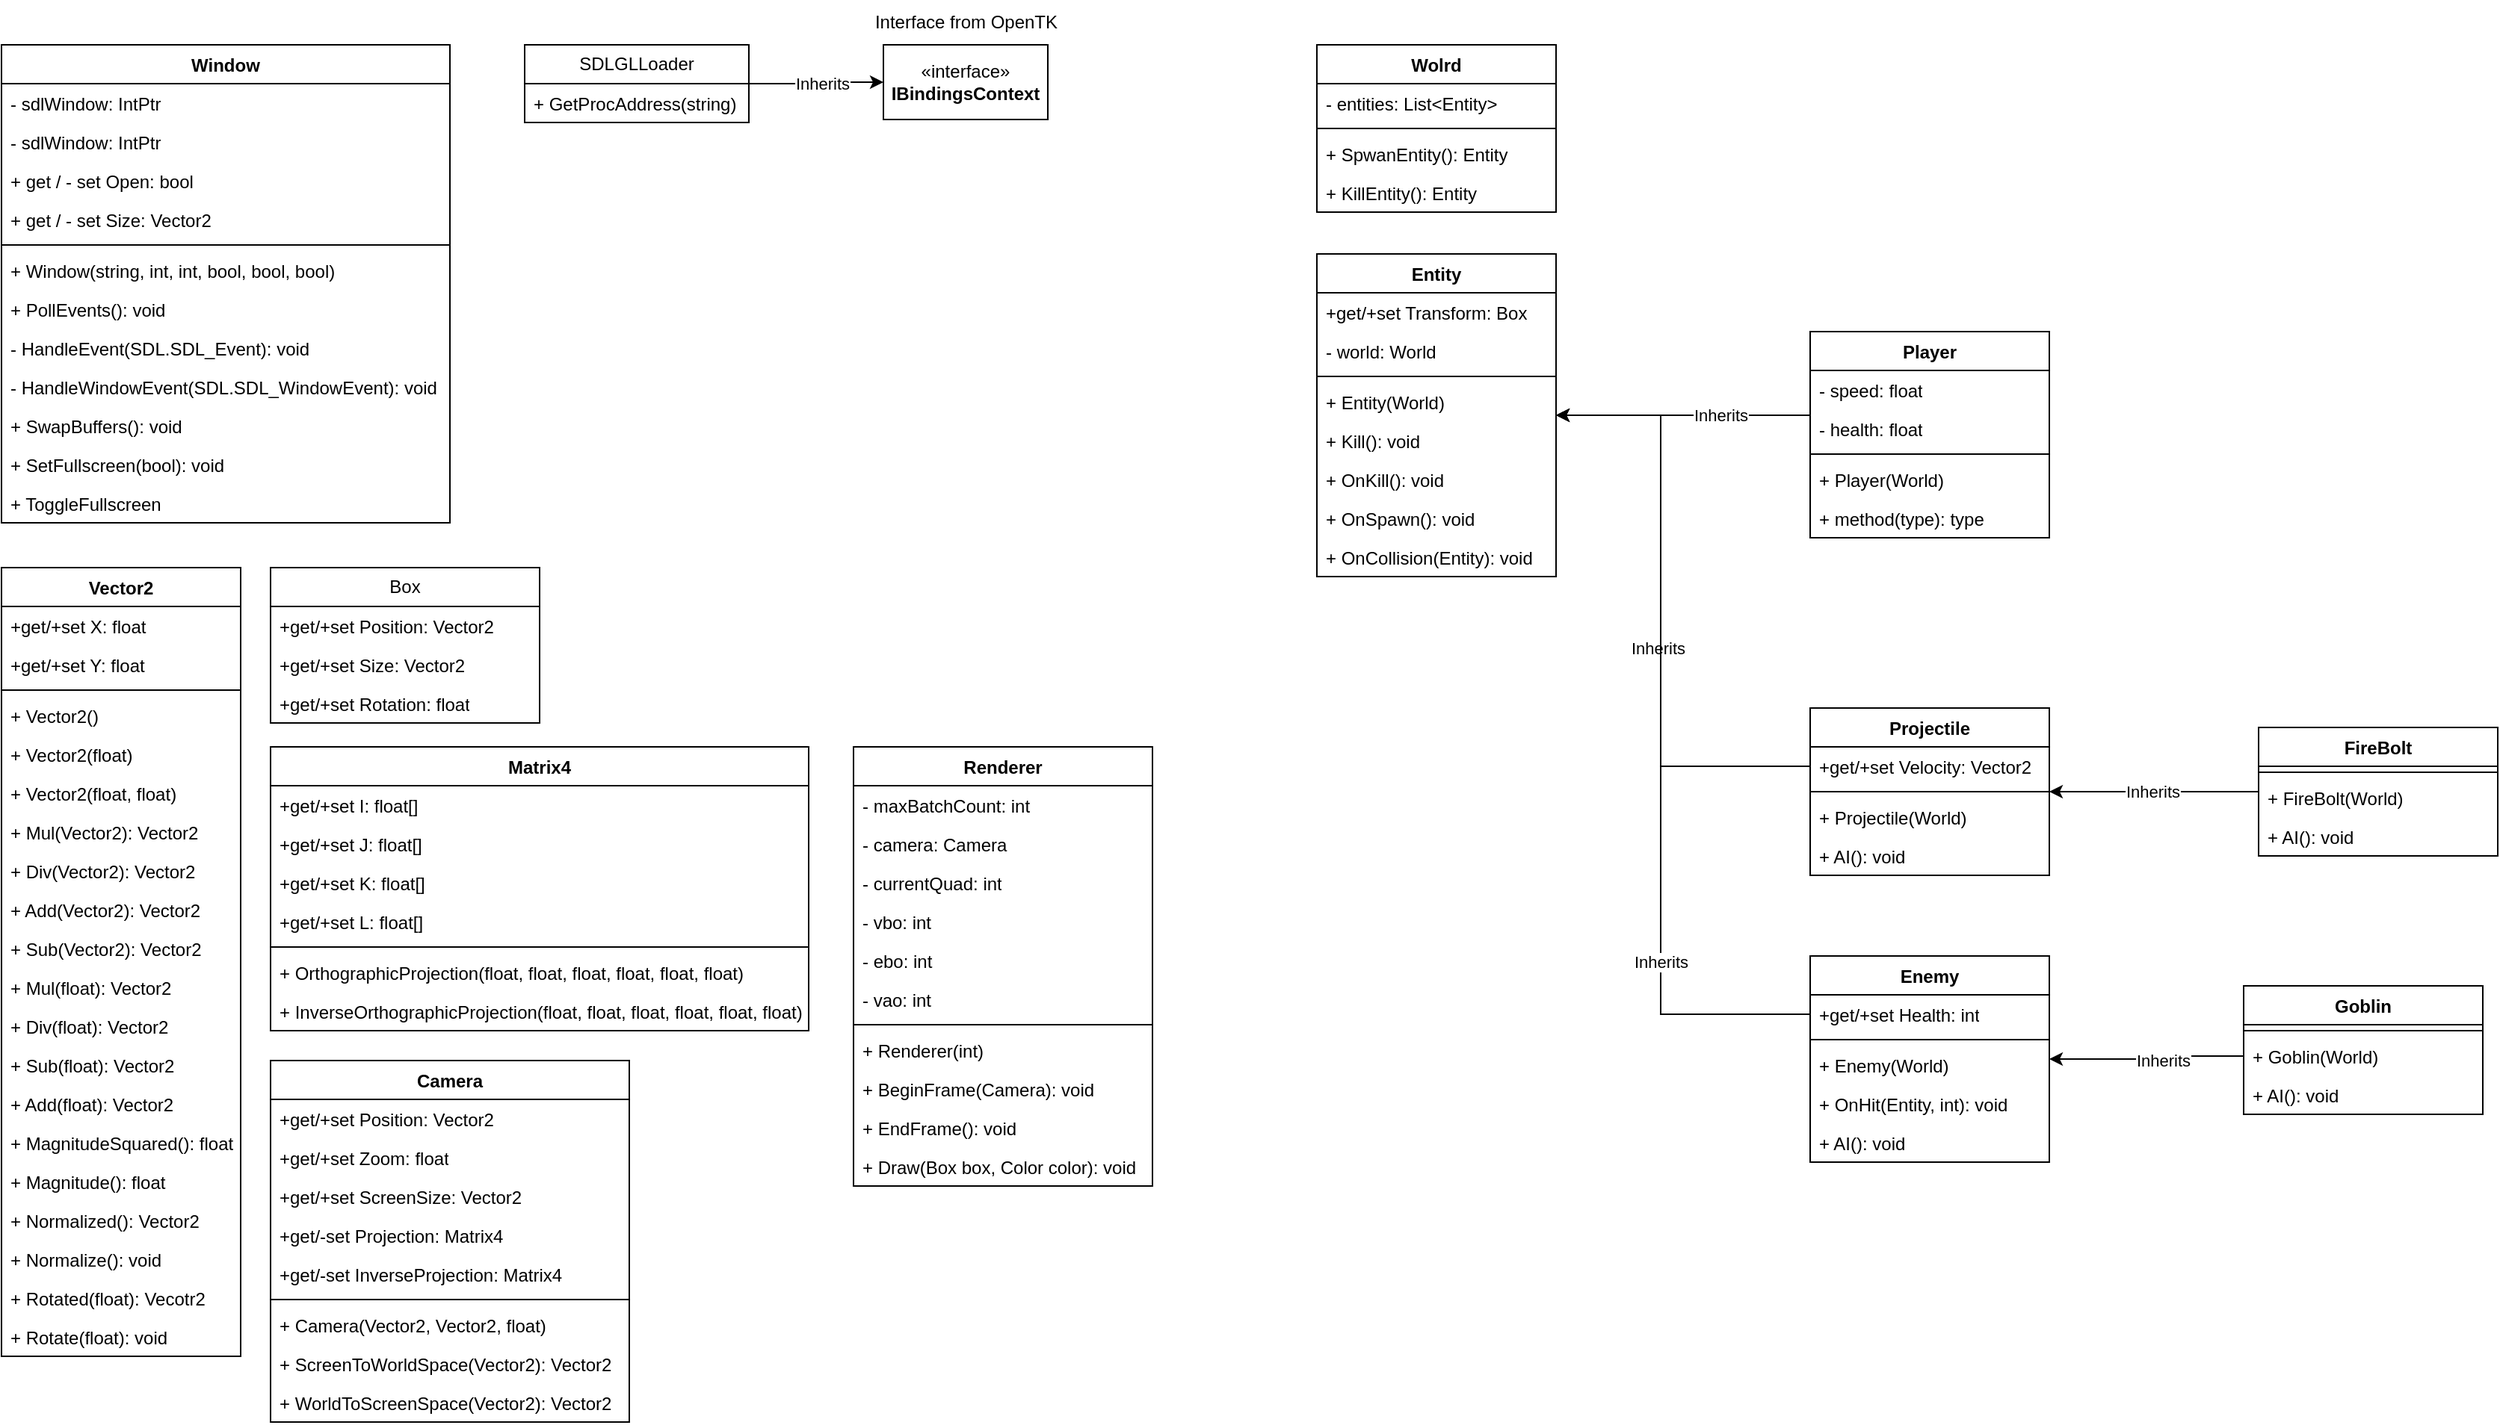 <mxfile version="26.0.14">
  <diagram name="Divination" id="84n83uv9HMidnFssxvVL">
    <mxGraphModel dx="3300" dy="1482" grid="1" gridSize="10" guides="1" tooltips="1" connect="1" arrows="1" fold="1" page="1" pageScale="1" pageWidth="827" pageHeight="1169" math="0" shadow="0">
      <root>
        <mxCell id="0" />
        <mxCell id="1" parent="0" />
        <mxCell id="m49dbjhzyKJGl0D-yiJZ-1" value="Window" style="swimlane;fontStyle=1;align=center;verticalAlign=top;childLayout=stackLayout;horizontal=1;startSize=26;horizontalStack=0;resizeParent=1;resizeParentMax=0;resizeLast=0;collapsible=1;marginBottom=0;whiteSpace=wrap;html=1;" parent="1" vertex="1">
          <mxGeometry x="20" y="330" width="300" height="320" as="geometry" />
        </mxCell>
        <mxCell id="m49dbjhzyKJGl0D-yiJZ-2" value="- sdlWindow: IntPtr" style="text;strokeColor=none;fillColor=none;align=left;verticalAlign=top;spacingLeft=4;spacingRight=4;overflow=hidden;rotatable=0;points=[[0,0.5],[1,0.5]];portConstraint=eastwest;whiteSpace=wrap;html=1;" parent="m49dbjhzyKJGl0D-yiJZ-1" vertex="1">
          <mxGeometry y="26" width="300" height="26" as="geometry" />
        </mxCell>
        <mxCell id="m49dbjhzyKJGl0D-yiJZ-7" value="- sdlWindow: IntPtr" style="text;strokeColor=none;fillColor=none;align=left;verticalAlign=top;spacingLeft=4;spacingRight=4;overflow=hidden;rotatable=0;points=[[0,0.5],[1,0.5]];portConstraint=eastwest;whiteSpace=wrap;html=1;" parent="m49dbjhzyKJGl0D-yiJZ-1" vertex="1">
          <mxGeometry y="52" width="300" height="26" as="geometry" />
        </mxCell>
        <mxCell id="m49dbjhzyKJGl0D-yiJZ-6" value="+ get / - set Open: bool" style="text;strokeColor=none;fillColor=none;align=left;verticalAlign=top;spacingLeft=4;spacingRight=4;overflow=hidden;rotatable=0;points=[[0,0.5],[1,0.5]];portConstraint=eastwest;whiteSpace=wrap;html=1;" parent="m49dbjhzyKJGl0D-yiJZ-1" vertex="1">
          <mxGeometry y="78" width="300" height="26" as="geometry" />
        </mxCell>
        <mxCell id="m49dbjhzyKJGl0D-yiJZ-8" value="+ get / - set Size: Vector2" style="text;strokeColor=none;fillColor=none;align=left;verticalAlign=top;spacingLeft=4;spacingRight=4;overflow=hidden;rotatable=0;points=[[0,0.5],[1,0.5]];portConstraint=eastwest;whiteSpace=wrap;html=1;" parent="m49dbjhzyKJGl0D-yiJZ-1" vertex="1">
          <mxGeometry y="104" width="300" height="26" as="geometry" />
        </mxCell>
        <mxCell id="m49dbjhzyKJGl0D-yiJZ-3" value="" style="line;strokeWidth=1;fillColor=none;align=left;verticalAlign=middle;spacingTop=-1;spacingLeft=3;spacingRight=3;rotatable=0;labelPosition=right;points=[];portConstraint=eastwest;strokeColor=inherit;" parent="m49dbjhzyKJGl0D-yiJZ-1" vertex="1">
          <mxGeometry y="130" width="300" height="8" as="geometry" />
        </mxCell>
        <mxCell id="m49dbjhzyKJGl0D-yiJZ-4" value="+ Window(string, int, int, bool, bool, bool)" style="text;strokeColor=none;fillColor=none;align=left;verticalAlign=top;spacingLeft=4;spacingRight=4;overflow=hidden;rotatable=0;points=[[0,0.5],[1,0.5]];portConstraint=eastwest;whiteSpace=wrap;html=1;" parent="m49dbjhzyKJGl0D-yiJZ-1" vertex="1">
          <mxGeometry y="138" width="300" height="26" as="geometry" />
        </mxCell>
        <mxCell id="m49dbjhzyKJGl0D-yiJZ-10" value="+ PollEvents(): void" style="text;strokeColor=none;fillColor=none;align=left;verticalAlign=top;spacingLeft=4;spacingRight=4;overflow=hidden;rotatable=0;points=[[0,0.5],[1,0.5]];portConstraint=eastwest;whiteSpace=wrap;html=1;" parent="m49dbjhzyKJGl0D-yiJZ-1" vertex="1">
          <mxGeometry y="164" width="300" height="26" as="geometry" />
        </mxCell>
        <mxCell id="m49dbjhzyKJGl0D-yiJZ-11" value="- HandleEvent(SDL.SDL_Event): void" style="text;strokeColor=none;fillColor=none;align=left;verticalAlign=top;spacingLeft=4;spacingRight=4;overflow=hidden;rotatable=0;points=[[0,0.5],[1,0.5]];portConstraint=eastwest;whiteSpace=wrap;html=1;" parent="m49dbjhzyKJGl0D-yiJZ-1" vertex="1">
          <mxGeometry y="190" width="300" height="26" as="geometry" />
        </mxCell>
        <mxCell id="m49dbjhzyKJGl0D-yiJZ-12" value="- HandleWindowEvent(SDL.SDL_WindowEvent): void" style="text;strokeColor=none;fillColor=none;align=left;verticalAlign=top;spacingLeft=4;spacingRight=4;overflow=hidden;rotatable=0;points=[[0,0.5],[1,0.5]];portConstraint=eastwest;whiteSpace=wrap;html=1;" parent="m49dbjhzyKJGl0D-yiJZ-1" vertex="1">
          <mxGeometry y="216" width="300" height="26" as="geometry" />
        </mxCell>
        <mxCell id="m49dbjhzyKJGl0D-yiJZ-13" value="+ SwapBuffers(): void" style="text;strokeColor=none;fillColor=none;align=left;verticalAlign=top;spacingLeft=4;spacingRight=4;overflow=hidden;rotatable=0;points=[[0,0.5],[1,0.5]];portConstraint=eastwest;whiteSpace=wrap;html=1;" parent="m49dbjhzyKJGl0D-yiJZ-1" vertex="1">
          <mxGeometry y="242" width="300" height="26" as="geometry" />
        </mxCell>
        <mxCell id="m49dbjhzyKJGl0D-yiJZ-14" value="+ SetFullscreen(bool): void" style="text;strokeColor=none;fillColor=none;align=left;verticalAlign=top;spacingLeft=4;spacingRight=4;overflow=hidden;rotatable=0;points=[[0,0.5],[1,0.5]];portConstraint=eastwest;whiteSpace=wrap;html=1;" parent="m49dbjhzyKJGl0D-yiJZ-1" vertex="1">
          <mxGeometry y="268" width="300" height="26" as="geometry" />
        </mxCell>
        <mxCell id="m49dbjhzyKJGl0D-yiJZ-15" value="+ ToggleFullscreen" style="text;strokeColor=none;fillColor=none;align=left;verticalAlign=top;spacingLeft=4;spacingRight=4;overflow=hidden;rotatable=0;points=[[0,0.5],[1,0.5]];portConstraint=eastwest;whiteSpace=wrap;html=1;" parent="m49dbjhzyKJGl0D-yiJZ-1" vertex="1">
          <mxGeometry y="294" width="300" height="26" as="geometry" />
        </mxCell>
        <mxCell id="m49dbjhzyKJGl0D-yiJZ-31" style="edgeStyle=orthogonalEdgeStyle;rounded=0;orthogonalLoop=1;jettySize=auto;html=1;exitX=1;exitY=0.5;exitDx=0;exitDy=0;entryX=0;entryY=0.5;entryDx=0;entryDy=0;" parent="1" source="m49dbjhzyKJGl0D-yiJZ-24" target="m49dbjhzyKJGl0D-yiJZ-29" edge="1">
          <mxGeometry relative="1" as="geometry" />
        </mxCell>
        <mxCell id="m49dbjhzyKJGl0D-yiJZ-33" value="Inherits" style="edgeLabel;html=1;align=center;verticalAlign=middle;resizable=0;points=[];" parent="m49dbjhzyKJGl0D-yiJZ-31" vertex="1" connectable="0">
          <mxGeometry x="0.097" y="-2" relative="1" as="geometry">
            <mxPoint y="-1" as="offset" />
          </mxGeometry>
        </mxCell>
        <mxCell id="m49dbjhzyKJGl0D-yiJZ-24" value="SDLGLLoader" style="swimlane;fontStyle=0;childLayout=stackLayout;horizontal=1;startSize=26;fillColor=none;horizontalStack=0;resizeParent=1;resizeParentMax=0;resizeLast=0;collapsible=1;marginBottom=0;whiteSpace=wrap;html=1;" parent="1" vertex="1">
          <mxGeometry x="370" y="330" width="150" height="52" as="geometry" />
        </mxCell>
        <mxCell id="m49dbjhzyKJGl0D-yiJZ-25" value="+ GetProcAddress(string)" style="text;strokeColor=none;fillColor=none;align=left;verticalAlign=top;spacingLeft=4;spacingRight=4;overflow=hidden;rotatable=0;points=[[0,0.5],[1,0.5]];portConstraint=eastwest;whiteSpace=wrap;html=1;" parent="m49dbjhzyKJGl0D-yiJZ-24" vertex="1">
          <mxGeometry y="26" width="150" height="26" as="geometry" />
        </mxCell>
        <mxCell id="m49dbjhzyKJGl0D-yiJZ-29" value="«interface»&lt;br&gt;&lt;b&gt;IBindingsContext&lt;/b&gt;" style="html=1;whiteSpace=wrap;" parent="1" vertex="1">
          <mxGeometry x="610" y="330" width="110" height="50" as="geometry" />
        </mxCell>
        <mxCell id="m49dbjhzyKJGl0D-yiJZ-32" value="Interface from OpenTK" style="text;html=1;align=center;verticalAlign=middle;resizable=0;points=[];autosize=1;strokeColor=none;fillColor=none;" parent="1" vertex="1">
          <mxGeometry x="590" y="300" width="150" height="30" as="geometry" />
        </mxCell>
        <mxCell id="lACfvH_xP3XRRMJ3XpKM-14" value="Box" style="swimlane;fontStyle=0;childLayout=stackLayout;horizontal=1;startSize=26;fillColor=none;horizontalStack=0;resizeParent=1;resizeParentMax=0;resizeLast=0;collapsible=1;marginBottom=0;whiteSpace=wrap;html=1;" vertex="1" parent="1">
          <mxGeometry x="200" y="680" width="180" height="104" as="geometry" />
        </mxCell>
        <mxCell id="lACfvH_xP3XRRMJ3XpKM-18" value="+get/+set Position: Vector2" style="text;strokeColor=none;fillColor=none;align=left;verticalAlign=top;spacingLeft=4;spacingRight=4;overflow=hidden;rotatable=0;points=[[0,0.5],[1,0.5]];portConstraint=eastwest;whiteSpace=wrap;html=1;" vertex="1" parent="lACfvH_xP3XRRMJ3XpKM-14">
          <mxGeometry y="26" width="180" height="26" as="geometry" />
        </mxCell>
        <mxCell id="lACfvH_xP3XRRMJ3XpKM-19" value="+get/+set Size: Vector2" style="text;strokeColor=none;fillColor=none;align=left;verticalAlign=top;spacingLeft=4;spacingRight=4;overflow=hidden;rotatable=0;points=[[0,0.5],[1,0.5]];portConstraint=eastwest;whiteSpace=wrap;html=1;" vertex="1" parent="lACfvH_xP3XRRMJ3XpKM-14">
          <mxGeometry y="52" width="180" height="26" as="geometry" />
        </mxCell>
        <mxCell id="lACfvH_xP3XRRMJ3XpKM-20" value="+get/+set Rotation: float" style="text;strokeColor=none;fillColor=none;align=left;verticalAlign=top;spacingLeft=4;spacingRight=4;overflow=hidden;rotatable=0;points=[[0,0.5],[1,0.5]];portConstraint=eastwest;whiteSpace=wrap;html=1;" vertex="1" parent="lACfvH_xP3XRRMJ3XpKM-14">
          <mxGeometry y="78" width="180" height="26" as="geometry" />
        </mxCell>
        <mxCell id="lACfvH_xP3XRRMJ3XpKM-21" value="Vector2" style="swimlane;fontStyle=1;align=center;verticalAlign=top;childLayout=stackLayout;horizontal=1;startSize=26;horizontalStack=0;resizeParent=1;resizeParentMax=0;resizeLast=0;collapsible=1;marginBottom=0;whiteSpace=wrap;html=1;" vertex="1" parent="1">
          <mxGeometry x="20" y="680" width="160" height="528" as="geometry" />
        </mxCell>
        <mxCell id="lACfvH_xP3XRRMJ3XpKM-22" value="+get/+set X: float" style="text;strokeColor=none;fillColor=none;align=left;verticalAlign=top;spacingLeft=4;spacingRight=4;overflow=hidden;rotatable=0;points=[[0,0.5],[1,0.5]];portConstraint=eastwest;whiteSpace=wrap;html=1;" vertex="1" parent="lACfvH_xP3XRRMJ3XpKM-21">
          <mxGeometry y="26" width="160" height="26" as="geometry" />
        </mxCell>
        <mxCell id="lACfvH_xP3XRRMJ3XpKM-25" value="+get/+set Y: float" style="text;strokeColor=none;fillColor=none;align=left;verticalAlign=top;spacingLeft=4;spacingRight=4;overflow=hidden;rotatable=0;points=[[0,0.5],[1,0.5]];portConstraint=eastwest;whiteSpace=wrap;html=1;" vertex="1" parent="lACfvH_xP3XRRMJ3XpKM-21">
          <mxGeometry y="52" width="160" height="26" as="geometry" />
        </mxCell>
        <mxCell id="lACfvH_xP3XRRMJ3XpKM-23" value="" style="line;strokeWidth=1;fillColor=none;align=left;verticalAlign=middle;spacingTop=-1;spacingLeft=3;spacingRight=3;rotatable=0;labelPosition=right;points=[];portConstraint=eastwest;strokeColor=inherit;" vertex="1" parent="lACfvH_xP3XRRMJ3XpKM-21">
          <mxGeometry y="78" width="160" height="8" as="geometry" />
        </mxCell>
        <mxCell id="lACfvH_xP3XRRMJ3XpKM-86" value="+ Vector2()" style="text;strokeColor=none;fillColor=none;align=left;verticalAlign=top;spacingLeft=4;spacingRight=4;overflow=hidden;rotatable=0;points=[[0,0.5],[1,0.5]];portConstraint=eastwest;whiteSpace=wrap;html=1;" vertex="1" parent="lACfvH_xP3XRRMJ3XpKM-21">
          <mxGeometry y="86" width="160" height="26" as="geometry" />
        </mxCell>
        <mxCell id="lACfvH_xP3XRRMJ3XpKM-87" value="+ Vector2(float)" style="text;strokeColor=none;fillColor=none;align=left;verticalAlign=top;spacingLeft=4;spacingRight=4;overflow=hidden;rotatable=0;points=[[0,0.5],[1,0.5]];portConstraint=eastwest;whiteSpace=wrap;html=1;" vertex="1" parent="lACfvH_xP3XRRMJ3XpKM-21">
          <mxGeometry y="112" width="160" height="26" as="geometry" />
        </mxCell>
        <mxCell id="lACfvH_xP3XRRMJ3XpKM-82" value="+ Vector2(float, float)" style="text;strokeColor=none;fillColor=none;align=left;verticalAlign=top;spacingLeft=4;spacingRight=4;overflow=hidden;rotatable=0;points=[[0,0.5],[1,0.5]];portConstraint=eastwest;whiteSpace=wrap;html=1;" vertex="1" parent="lACfvH_xP3XRRMJ3XpKM-21">
          <mxGeometry y="138" width="160" height="26" as="geometry" />
        </mxCell>
        <mxCell id="lACfvH_xP3XRRMJ3XpKM-24" value="+ Mul(Vector2): Vector2" style="text;strokeColor=none;fillColor=none;align=left;verticalAlign=top;spacingLeft=4;spacingRight=4;overflow=hidden;rotatable=0;points=[[0,0.5],[1,0.5]];portConstraint=eastwest;whiteSpace=wrap;html=1;" vertex="1" parent="lACfvH_xP3XRRMJ3XpKM-21">
          <mxGeometry y="164" width="160" height="26" as="geometry" />
        </mxCell>
        <mxCell id="lACfvH_xP3XRRMJ3XpKM-26" value="+ Div(Vector2): Vector2" style="text;strokeColor=none;fillColor=none;align=left;verticalAlign=top;spacingLeft=4;spacingRight=4;overflow=hidden;rotatable=0;points=[[0,0.5],[1,0.5]];portConstraint=eastwest;whiteSpace=wrap;html=1;" vertex="1" parent="lACfvH_xP3XRRMJ3XpKM-21">
          <mxGeometry y="190" width="160" height="26" as="geometry" />
        </mxCell>
        <mxCell id="lACfvH_xP3XRRMJ3XpKM-27" value="+ Add(Vector2): Vector2" style="text;strokeColor=none;fillColor=none;align=left;verticalAlign=top;spacingLeft=4;spacingRight=4;overflow=hidden;rotatable=0;points=[[0,0.5],[1,0.5]];portConstraint=eastwest;whiteSpace=wrap;html=1;" vertex="1" parent="lACfvH_xP3XRRMJ3XpKM-21">
          <mxGeometry y="216" width="160" height="26" as="geometry" />
        </mxCell>
        <mxCell id="lACfvH_xP3XRRMJ3XpKM-28" value="+ Sub(Vector2): Vector2" style="text;strokeColor=none;fillColor=none;align=left;verticalAlign=top;spacingLeft=4;spacingRight=4;overflow=hidden;rotatable=0;points=[[0,0.5],[1,0.5]];portConstraint=eastwest;whiteSpace=wrap;html=1;" vertex="1" parent="lACfvH_xP3XRRMJ3XpKM-21">
          <mxGeometry y="242" width="160" height="26" as="geometry" />
        </mxCell>
        <mxCell id="lACfvH_xP3XRRMJ3XpKM-30" value="+ Mul(float): Vector2" style="text;strokeColor=none;fillColor=none;align=left;verticalAlign=top;spacingLeft=4;spacingRight=4;overflow=hidden;rotatable=0;points=[[0,0.5],[1,0.5]];portConstraint=eastwest;whiteSpace=wrap;html=1;" vertex="1" parent="lACfvH_xP3XRRMJ3XpKM-21">
          <mxGeometry y="268" width="160" height="26" as="geometry" />
        </mxCell>
        <mxCell id="lACfvH_xP3XRRMJ3XpKM-31" value="+ Div(float): Vector2" style="text;strokeColor=none;fillColor=none;align=left;verticalAlign=top;spacingLeft=4;spacingRight=4;overflow=hidden;rotatable=0;points=[[0,0.5],[1,0.5]];portConstraint=eastwest;whiteSpace=wrap;html=1;" vertex="1" parent="lACfvH_xP3XRRMJ3XpKM-21">
          <mxGeometry y="294" width="160" height="26" as="geometry" />
        </mxCell>
        <mxCell id="lACfvH_xP3XRRMJ3XpKM-33" value="+ Sub(float): Vector2" style="text;strokeColor=none;fillColor=none;align=left;verticalAlign=top;spacingLeft=4;spacingRight=4;overflow=hidden;rotatable=0;points=[[0,0.5],[1,0.5]];portConstraint=eastwest;whiteSpace=wrap;html=1;" vertex="1" parent="lACfvH_xP3XRRMJ3XpKM-21">
          <mxGeometry y="320" width="160" height="26" as="geometry" />
        </mxCell>
        <mxCell id="lACfvH_xP3XRRMJ3XpKM-32" value="+ Add(float): Vector2" style="text;strokeColor=none;fillColor=none;align=left;verticalAlign=top;spacingLeft=4;spacingRight=4;overflow=hidden;rotatable=0;points=[[0,0.5],[1,0.5]];portConstraint=eastwest;whiteSpace=wrap;html=1;" vertex="1" parent="lACfvH_xP3XRRMJ3XpKM-21">
          <mxGeometry y="346" width="160" height="26" as="geometry" />
        </mxCell>
        <mxCell id="lACfvH_xP3XRRMJ3XpKM-35" value="+ MagnitudeSquared(): float" style="text;strokeColor=none;fillColor=none;align=left;verticalAlign=top;spacingLeft=4;spacingRight=4;overflow=hidden;rotatable=0;points=[[0,0.5],[1,0.5]];portConstraint=eastwest;whiteSpace=wrap;html=1;" vertex="1" parent="lACfvH_xP3XRRMJ3XpKM-21">
          <mxGeometry y="372" width="160" height="26" as="geometry" />
        </mxCell>
        <mxCell id="lACfvH_xP3XRRMJ3XpKM-36" value="+ Magnitude(): float" style="text;strokeColor=none;fillColor=none;align=left;verticalAlign=top;spacingLeft=4;spacingRight=4;overflow=hidden;rotatable=0;points=[[0,0.5],[1,0.5]];portConstraint=eastwest;whiteSpace=wrap;html=1;" vertex="1" parent="lACfvH_xP3XRRMJ3XpKM-21">
          <mxGeometry y="398" width="160" height="26" as="geometry" />
        </mxCell>
        <mxCell id="lACfvH_xP3XRRMJ3XpKM-34" value="+ Normalized(): Vector2" style="text;strokeColor=none;fillColor=none;align=left;verticalAlign=top;spacingLeft=4;spacingRight=4;overflow=hidden;rotatable=0;points=[[0,0.5],[1,0.5]];portConstraint=eastwest;whiteSpace=wrap;html=1;" vertex="1" parent="lACfvH_xP3XRRMJ3XpKM-21">
          <mxGeometry y="424" width="160" height="26" as="geometry" />
        </mxCell>
        <mxCell id="lACfvH_xP3XRRMJ3XpKM-37" value="+ Normalize(): void" style="text;strokeColor=none;fillColor=none;align=left;verticalAlign=top;spacingLeft=4;spacingRight=4;overflow=hidden;rotatable=0;points=[[0,0.5],[1,0.5]];portConstraint=eastwest;whiteSpace=wrap;html=1;" vertex="1" parent="lACfvH_xP3XRRMJ3XpKM-21">
          <mxGeometry y="450" width="160" height="26" as="geometry" />
        </mxCell>
        <mxCell id="lACfvH_xP3XRRMJ3XpKM-38" value="+ Rotated(float): Vecotr2" style="text;strokeColor=none;fillColor=none;align=left;verticalAlign=top;spacingLeft=4;spacingRight=4;overflow=hidden;rotatable=0;points=[[0,0.5],[1,0.5]];portConstraint=eastwest;whiteSpace=wrap;html=1;" vertex="1" parent="lACfvH_xP3XRRMJ3XpKM-21">
          <mxGeometry y="476" width="160" height="26" as="geometry" />
        </mxCell>
        <mxCell id="lACfvH_xP3XRRMJ3XpKM-39" value="+ Rotate(float): void" style="text;strokeColor=none;fillColor=none;align=left;verticalAlign=top;spacingLeft=4;spacingRight=4;overflow=hidden;rotatable=0;points=[[0,0.5],[1,0.5]];portConstraint=eastwest;whiteSpace=wrap;html=1;" vertex="1" parent="lACfvH_xP3XRRMJ3XpKM-21">
          <mxGeometry y="502" width="160" height="26" as="geometry" />
        </mxCell>
        <mxCell id="lACfvH_xP3XRRMJ3XpKM-40" value="Matrix4" style="swimlane;fontStyle=1;align=center;verticalAlign=top;childLayout=stackLayout;horizontal=1;startSize=26;horizontalStack=0;resizeParent=1;resizeParentMax=0;resizeLast=0;collapsible=1;marginBottom=0;whiteSpace=wrap;html=1;" vertex="1" parent="1">
          <mxGeometry x="200" y="800" width="360" height="190" as="geometry" />
        </mxCell>
        <mxCell id="lACfvH_xP3XRRMJ3XpKM-41" value="+get/+set I: float[]" style="text;strokeColor=none;fillColor=none;align=left;verticalAlign=top;spacingLeft=4;spacingRight=4;overflow=hidden;rotatable=0;points=[[0,0.5],[1,0.5]];portConstraint=eastwest;whiteSpace=wrap;html=1;" vertex="1" parent="lACfvH_xP3XRRMJ3XpKM-40">
          <mxGeometry y="26" width="360" height="26" as="geometry" />
        </mxCell>
        <mxCell id="lACfvH_xP3XRRMJ3XpKM-44" value="+get/+set J: float[]" style="text;strokeColor=none;fillColor=none;align=left;verticalAlign=top;spacingLeft=4;spacingRight=4;overflow=hidden;rotatable=0;points=[[0,0.5],[1,0.5]];portConstraint=eastwest;whiteSpace=wrap;html=1;" vertex="1" parent="lACfvH_xP3XRRMJ3XpKM-40">
          <mxGeometry y="52" width="360" height="26" as="geometry" />
        </mxCell>
        <mxCell id="lACfvH_xP3XRRMJ3XpKM-45" value="+get/+set K: float[]" style="text;strokeColor=none;fillColor=none;align=left;verticalAlign=top;spacingLeft=4;spacingRight=4;overflow=hidden;rotatable=0;points=[[0,0.5],[1,0.5]];portConstraint=eastwest;whiteSpace=wrap;html=1;" vertex="1" parent="lACfvH_xP3XRRMJ3XpKM-40">
          <mxGeometry y="78" width="360" height="26" as="geometry" />
        </mxCell>
        <mxCell id="lACfvH_xP3XRRMJ3XpKM-46" value="+get/+set L: float[]" style="text;strokeColor=none;fillColor=none;align=left;verticalAlign=top;spacingLeft=4;spacingRight=4;overflow=hidden;rotatable=0;points=[[0,0.5],[1,0.5]];portConstraint=eastwest;whiteSpace=wrap;html=1;" vertex="1" parent="lACfvH_xP3XRRMJ3XpKM-40">
          <mxGeometry y="104" width="360" height="26" as="geometry" />
        </mxCell>
        <mxCell id="lACfvH_xP3XRRMJ3XpKM-42" value="" style="line;strokeWidth=1;fillColor=none;align=left;verticalAlign=middle;spacingTop=-1;spacingLeft=3;spacingRight=3;rotatable=0;labelPosition=right;points=[];portConstraint=eastwest;strokeColor=inherit;" vertex="1" parent="lACfvH_xP3XRRMJ3XpKM-40">
          <mxGeometry y="130" width="360" height="8" as="geometry" />
        </mxCell>
        <mxCell id="lACfvH_xP3XRRMJ3XpKM-43" value="+ OrthographicProjection(float, float, float, float, float, float)" style="text;strokeColor=none;fillColor=none;align=left;verticalAlign=top;spacingLeft=4;spacingRight=4;overflow=hidden;rotatable=0;points=[[0,0.5],[1,0.5]];portConstraint=eastwest;whiteSpace=wrap;html=1;" vertex="1" parent="lACfvH_xP3XRRMJ3XpKM-40">
          <mxGeometry y="138" width="360" height="26" as="geometry" />
        </mxCell>
        <mxCell id="lACfvH_xP3XRRMJ3XpKM-47" value="+ InverseOrthographicProjection(float, float, float, float, float, float)" style="text;strokeColor=none;fillColor=none;align=left;verticalAlign=top;spacingLeft=4;spacingRight=4;overflow=hidden;rotatable=0;points=[[0,0.5],[1,0.5]];portConstraint=eastwest;whiteSpace=wrap;html=1;" vertex="1" parent="lACfvH_xP3XRRMJ3XpKM-40">
          <mxGeometry y="164" width="360" height="26" as="geometry" />
        </mxCell>
        <mxCell id="lACfvH_xP3XRRMJ3XpKM-48" value="Camera" style="swimlane;fontStyle=1;align=center;verticalAlign=top;childLayout=stackLayout;horizontal=1;startSize=26;horizontalStack=0;resizeParent=1;resizeParentMax=0;resizeLast=0;collapsible=1;marginBottom=0;whiteSpace=wrap;html=1;" vertex="1" parent="1">
          <mxGeometry x="200" y="1010" width="240" height="242" as="geometry" />
        </mxCell>
        <mxCell id="lACfvH_xP3XRRMJ3XpKM-49" value="+get/+set Position: Vector2" style="text;strokeColor=none;fillColor=none;align=left;verticalAlign=top;spacingLeft=4;spacingRight=4;overflow=hidden;rotatable=0;points=[[0,0.5],[1,0.5]];portConstraint=eastwest;whiteSpace=wrap;html=1;" vertex="1" parent="lACfvH_xP3XRRMJ3XpKM-48">
          <mxGeometry y="26" width="240" height="26" as="geometry" />
        </mxCell>
        <mxCell id="lACfvH_xP3XRRMJ3XpKM-52" value="+get/+set Zoom: float" style="text;strokeColor=none;fillColor=none;align=left;verticalAlign=top;spacingLeft=4;spacingRight=4;overflow=hidden;rotatable=0;points=[[0,0.5],[1,0.5]];portConstraint=eastwest;whiteSpace=wrap;html=1;" vertex="1" parent="lACfvH_xP3XRRMJ3XpKM-48">
          <mxGeometry y="52" width="240" height="26" as="geometry" />
        </mxCell>
        <mxCell id="lACfvH_xP3XRRMJ3XpKM-55" value="+get/+set ScreenSize: Vector2" style="text;strokeColor=none;fillColor=none;align=left;verticalAlign=top;spacingLeft=4;spacingRight=4;overflow=hidden;rotatable=0;points=[[0,0.5],[1,0.5]];portConstraint=eastwest;whiteSpace=wrap;html=1;" vertex="1" parent="lACfvH_xP3XRRMJ3XpKM-48">
          <mxGeometry y="78" width="240" height="26" as="geometry" />
        </mxCell>
        <mxCell id="lACfvH_xP3XRRMJ3XpKM-53" value="+get/-set Projection: Matrix4" style="text;strokeColor=none;fillColor=none;align=left;verticalAlign=top;spacingLeft=4;spacingRight=4;overflow=hidden;rotatable=0;points=[[0,0.5],[1,0.5]];portConstraint=eastwest;whiteSpace=wrap;html=1;" vertex="1" parent="lACfvH_xP3XRRMJ3XpKM-48">
          <mxGeometry y="104" width="240" height="26" as="geometry" />
        </mxCell>
        <mxCell id="lACfvH_xP3XRRMJ3XpKM-54" value="+get/-set InverseProjection: Matrix4" style="text;strokeColor=none;fillColor=none;align=left;verticalAlign=top;spacingLeft=4;spacingRight=4;overflow=hidden;rotatable=0;points=[[0,0.5],[1,0.5]];portConstraint=eastwest;whiteSpace=wrap;html=1;" vertex="1" parent="lACfvH_xP3XRRMJ3XpKM-48">
          <mxGeometry y="130" width="240" height="26" as="geometry" />
        </mxCell>
        <mxCell id="lACfvH_xP3XRRMJ3XpKM-50" value="" style="line;strokeWidth=1;fillColor=none;align=left;verticalAlign=middle;spacingTop=-1;spacingLeft=3;spacingRight=3;rotatable=0;labelPosition=right;points=[];portConstraint=eastwest;strokeColor=inherit;" vertex="1" parent="lACfvH_xP3XRRMJ3XpKM-48">
          <mxGeometry y="156" width="240" height="8" as="geometry" />
        </mxCell>
        <mxCell id="lACfvH_xP3XRRMJ3XpKM-51" value="+ Camera(Vector2, Vector2, float)" style="text;strokeColor=none;fillColor=none;align=left;verticalAlign=top;spacingLeft=4;spacingRight=4;overflow=hidden;rotatable=0;points=[[0,0.5],[1,0.5]];portConstraint=eastwest;whiteSpace=wrap;html=1;" vertex="1" parent="lACfvH_xP3XRRMJ3XpKM-48">
          <mxGeometry y="164" width="240" height="26" as="geometry" />
        </mxCell>
        <mxCell id="lACfvH_xP3XRRMJ3XpKM-90" value="+ ScreenToWorldSpace(Vector2): Vector2" style="text;strokeColor=none;fillColor=none;align=left;verticalAlign=top;spacingLeft=4;spacingRight=4;overflow=hidden;rotatable=0;points=[[0,0.5],[1,0.5]];portConstraint=eastwest;whiteSpace=wrap;html=1;" vertex="1" parent="lACfvH_xP3XRRMJ3XpKM-48">
          <mxGeometry y="190" width="240" height="26" as="geometry" />
        </mxCell>
        <mxCell id="lACfvH_xP3XRRMJ3XpKM-56" value="+ WorldToScreenSpace(Vector2): Vector2" style="text;strokeColor=none;fillColor=none;align=left;verticalAlign=top;spacingLeft=4;spacingRight=4;overflow=hidden;rotatable=0;points=[[0,0.5],[1,0.5]];portConstraint=eastwest;whiteSpace=wrap;html=1;" vertex="1" parent="lACfvH_xP3XRRMJ3XpKM-48">
          <mxGeometry y="216" width="240" height="26" as="geometry" />
        </mxCell>
        <mxCell id="lACfvH_xP3XRRMJ3XpKM-57" value="Renderer" style="swimlane;fontStyle=1;align=center;verticalAlign=top;childLayout=stackLayout;horizontal=1;startSize=26;horizontalStack=0;resizeParent=1;resizeParentMax=0;resizeLast=0;collapsible=1;marginBottom=0;whiteSpace=wrap;html=1;" vertex="1" parent="1">
          <mxGeometry x="590" y="800" width="200" height="294" as="geometry" />
        </mxCell>
        <mxCell id="lACfvH_xP3XRRMJ3XpKM-58" value="- maxBatchCount: int" style="text;strokeColor=none;fillColor=none;align=left;verticalAlign=top;spacingLeft=4;spacingRight=4;overflow=hidden;rotatable=0;points=[[0,0.5],[1,0.5]];portConstraint=eastwest;whiteSpace=wrap;html=1;" vertex="1" parent="lACfvH_xP3XRRMJ3XpKM-57">
          <mxGeometry y="26" width="200" height="26" as="geometry" />
        </mxCell>
        <mxCell id="lACfvH_xP3XRRMJ3XpKM-61" value="- camera: Camera" style="text;strokeColor=none;fillColor=none;align=left;verticalAlign=top;spacingLeft=4;spacingRight=4;overflow=hidden;rotatable=0;points=[[0,0.5],[1,0.5]];portConstraint=eastwest;whiteSpace=wrap;html=1;" vertex="1" parent="lACfvH_xP3XRRMJ3XpKM-57">
          <mxGeometry y="52" width="200" height="26" as="geometry" />
        </mxCell>
        <mxCell id="lACfvH_xP3XRRMJ3XpKM-62" value="- currentQuad: int" style="text;strokeColor=none;fillColor=none;align=left;verticalAlign=top;spacingLeft=4;spacingRight=4;overflow=hidden;rotatable=0;points=[[0,0.5],[1,0.5]];portConstraint=eastwest;whiteSpace=wrap;html=1;" vertex="1" parent="lACfvH_xP3XRRMJ3XpKM-57">
          <mxGeometry y="78" width="200" height="26" as="geometry" />
        </mxCell>
        <mxCell id="lACfvH_xP3XRRMJ3XpKM-63" value="- vbo: int" style="text;strokeColor=none;fillColor=none;align=left;verticalAlign=top;spacingLeft=4;spacingRight=4;overflow=hidden;rotatable=0;points=[[0,0.5],[1,0.5]];portConstraint=eastwest;whiteSpace=wrap;html=1;" vertex="1" parent="lACfvH_xP3XRRMJ3XpKM-57">
          <mxGeometry y="104" width="200" height="26" as="geometry" />
        </mxCell>
        <mxCell id="lACfvH_xP3XRRMJ3XpKM-64" value="- ebo: int" style="text;strokeColor=none;fillColor=none;align=left;verticalAlign=top;spacingLeft=4;spacingRight=4;overflow=hidden;rotatable=0;points=[[0,0.5],[1,0.5]];portConstraint=eastwest;whiteSpace=wrap;html=1;" vertex="1" parent="lACfvH_xP3XRRMJ3XpKM-57">
          <mxGeometry y="130" width="200" height="26" as="geometry" />
        </mxCell>
        <mxCell id="lACfvH_xP3XRRMJ3XpKM-65" value="- vao: int" style="text;strokeColor=none;fillColor=none;align=left;verticalAlign=top;spacingLeft=4;spacingRight=4;overflow=hidden;rotatable=0;points=[[0,0.5],[1,0.5]];portConstraint=eastwest;whiteSpace=wrap;html=1;" vertex="1" parent="lACfvH_xP3XRRMJ3XpKM-57">
          <mxGeometry y="156" width="200" height="26" as="geometry" />
        </mxCell>
        <mxCell id="lACfvH_xP3XRRMJ3XpKM-59" value="" style="line;strokeWidth=1;fillColor=none;align=left;verticalAlign=middle;spacingTop=-1;spacingLeft=3;spacingRight=3;rotatable=0;labelPosition=right;points=[];portConstraint=eastwest;strokeColor=inherit;" vertex="1" parent="lACfvH_xP3XRRMJ3XpKM-57">
          <mxGeometry y="182" width="200" height="8" as="geometry" />
        </mxCell>
        <mxCell id="lACfvH_xP3XRRMJ3XpKM-60" value="+ Renderer(int)" style="text;strokeColor=none;fillColor=none;align=left;verticalAlign=top;spacingLeft=4;spacingRight=4;overflow=hidden;rotatable=0;points=[[0,0.5],[1,0.5]];portConstraint=eastwest;whiteSpace=wrap;html=1;" vertex="1" parent="lACfvH_xP3XRRMJ3XpKM-57">
          <mxGeometry y="190" width="200" height="26" as="geometry" />
        </mxCell>
        <mxCell id="lACfvH_xP3XRRMJ3XpKM-89" value="+ BeginFrame(Camera): void" style="text;strokeColor=none;fillColor=none;align=left;verticalAlign=top;spacingLeft=4;spacingRight=4;overflow=hidden;rotatable=0;points=[[0,0.5],[1,0.5]];portConstraint=eastwest;whiteSpace=wrap;html=1;" vertex="1" parent="lACfvH_xP3XRRMJ3XpKM-57">
          <mxGeometry y="216" width="200" height="26" as="geometry" />
        </mxCell>
        <mxCell id="lACfvH_xP3XRRMJ3XpKM-67" value="+ EndFrame(): void" style="text;strokeColor=none;fillColor=none;align=left;verticalAlign=top;spacingLeft=4;spacingRight=4;overflow=hidden;rotatable=0;points=[[0,0.5],[1,0.5]];portConstraint=eastwest;whiteSpace=wrap;html=1;" vertex="1" parent="lACfvH_xP3XRRMJ3XpKM-57">
          <mxGeometry y="242" width="200" height="26" as="geometry" />
        </mxCell>
        <mxCell id="lACfvH_xP3XRRMJ3XpKM-68" value="+ Draw(Box box, Color color): void" style="text;strokeColor=none;fillColor=none;align=left;verticalAlign=top;spacingLeft=4;spacingRight=4;overflow=hidden;rotatable=0;points=[[0,0.5],[1,0.5]];portConstraint=eastwest;whiteSpace=wrap;html=1;" vertex="1" parent="lACfvH_xP3XRRMJ3XpKM-57">
          <mxGeometry y="268" width="200" height="26" as="geometry" />
        </mxCell>
        <mxCell id="lACfvH_xP3XRRMJ3XpKM-69" value="Wolrd" style="swimlane;fontStyle=1;align=center;verticalAlign=top;childLayout=stackLayout;horizontal=1;startSize=26;horizontalStack=0;resizeParent=1;resizeParentMax=0;resizeLast=0;collapsible=1;marginBottom=0;whiteSpace=wrap;html=1;" vertex="1" parent="1">
          <mxGeometry x="900" y="330" width="160" height="112" as="geometry" />
        </mxCell>
        <mxCell id="lACfvH_xP3XRRMJ3XpKM-70" value="- entities: List&amp;lt;Entity&amp;gt;" style="text;strokeColor=none;fillColor=none;align=left;verticalAlign=top;spacingLeft=4;spacingRight=4;overflow=hidden;rotatable=0;points=[[0,0.5],[1,0.5]];portConstraint=eastwest;whiteSpace=wrap;html=1;" vertex="1" parent="lACfvH_xP3XRRMJ3XpKM-69">
          <mxGeometry y="26" width="160" height="26" as="geometry" />
        </mxCell>
        <mxCell id="lACfvH_xP3XRRMJ3XpKM-71" value="" style="line;strokeWidth=1;fillColor=none;align=left;verticalAlign=middle;spacingTop=-1;spacingLeft=3;spacingRight=3;rotatable=0;labelPosition=right;points=[];portConstraint=eastwest;strokeColor=inherit;" vertex="1" parent="lACfvH_xP3XRRMJ3XpKM-69">
          <mxGeometry y="52" width="160" height="8" as="geometry" />
        </mxCell>
        <mxCell id="lACfvH_xP3XRRMJ3XpKM-72" value="+ SpwanEntity(): Entity" style="text;strokeColor=none;fillColor=none;align=left;verticalAlign=top;spacingLeft=4;spacingRight=4;overflow=hidden;rotatable=0;points=[[0,0.5],[1,0.5]];portConstraint=eastwest;whiteSpace=wrap;html=1;" vertex="1" parent="lACfvH_xP3XRRMJ3XpKM-69">
          <mxGeometry y="60" width="160" height="26" as="geometry" />
        </mxCell>
        <mxCell id="lACfvH_xP3XRRMJ3XpKM-78" value="+ KillEntity(): Entity" style="text;strokeColor=none;fillColor=none;align=left;verticalAlign=top;spacingLeft=4;spacingRight=4;overflow=hidden;rotatable=0;points=[[0,0.5],[1,0.5]];portConstraint=eastwest;whiteSpace=wrap;html=1;" vertex="1" parent="lACfvH_xP3XRRMJ3XpKM-69">
          <mxGeometry y="86" width="160" height="26" as="geometry" />
        </mxCell>
        <mxCell id="lACfvH_xP3XRRMJ3XpKM-73" value="Entity" style="swimlane;fontStyle=1;align=center;verticalAlign=top;childLayout=stackLayout;horizontal=1;startSize=26;horizontalStack=0;resizeParent=1;resizeParentMax=0;resizeLast=0;collapsible=1;marginBottom=0;whiteSpace=wrap;html=1;" vertex="1" parent="1">
          <mxGeometry x="900" y="470" width="160" height="216" as="geometry" />
        </mxCell>
        <mxCell id="lACfvH_xP3XRRMJ3XpKM-74" value="+get/+set Transform: Box" style="text;strokeColor=none;fillColor=none;align=left;verticalAlign=top;spacingLeft=4;spacingRight=4;overflow=hidden;rotatable=0;points=[[0,0.5],[1,0.5]];portConstraint=eastwest;whiteSpace=wrap;html=1;" vertex="1" parent="lACfvH_xP3XRRMJ3XpKM-73">
          <mxGeometry y="26" width="160" height="26" as="geometry" />
        </mxCell>
        <mxCell id="lACfvH_xP3XRRMJ3XpKM-77" value="- world: World" style="text;strokeColor=none;fillColor=none;align=left;verticalAlign=top;spacingLeft=4;spacingRight=4;overflow=hidden;rotatable=0;points=[[0,0.5],[1,0.5]];portConstraint=eastwest;whiteSpace=wrap;html=1;" vertex="1" parent="lACfvH_xP3XRRMJ3XpKM-73">
          <mxGeometry y="52" width="160" height="26" as="geometry" />
        </mxCell>
        <mxCell id="lACfvH_xP3XRRMJ3XpKM-75" value="" style="line;strokeWidth=1;fillColor=none;align=left;verticalAlign=middle;spacingTop=-1;spacingLeft=3;spacingRight=3;rotatable=0;labelPosition=right;points=[];portConstraint=eastwest;strokeColor=inherit;" vertex="1" parent="lACfvH_xP3XRRMJ3XpKM-73">
          <mxGeometry y="78" width="160" height="8" as="geometry" />
        </mxCell>
        <mxCell id="lACfvH_xP3XRRMJ3XpKM-81" value="+ Entity(World)" style="text;strokeColor=none;fillColor=none;align=left;verticalAlign=top;spacingLeft=4;spacingRight=4;overflow=hidden;rotatable=0;points=[[0,0.5],[1,0.5]];portConstraint=eastwest;whiteSpace=wrap;html=1;" vertex="1" parent="lACfvH_xP3XRRMJ3XpKM-73">
          <mxGeometry y="86" width="160" height="26" as="geometry" />
        </mxCell>
        <mxCell id="lACfvH_xP3XRRMJ3XpKM-76" value="+ Kill(): void" style="text;strokeColor=none;fillColor=none;align=left;verticalAlign=top;spacingLeft=4;spacingRight=4;overflow=hidden;rotatable=0;points=[[0,0.5],[1,0.5]];portConstraint=eastwest;whiteSpace=wrap;html=1;" vertex="1" parent="lACfvH_xP3XRRMJ3XpKM-73">
          <mxGeometry y="112" width="160" height="26" as="geometry" />
        </mxCell>
        <mxCell id="lACfvH_xP3XRRMJ3XpKM-79" value="+ OnKill(): void" style="text;strokeColor=none;fillColor=none;align=left;verticalAlign=top;spacingLeft=4;spacingRight=4;overflow=hidden;rotatable=0;points=[[0,0.5],[1,0.5]];portConstraint=eastwest;whiteSpace=wrap;html=1;" vertex="1" parent="lACfvH_xP3XRRMJ3XpKM-73">
          <mxGeometry y="138" width="160" height="26" as="geometry" />
        </mxCell>
        <mxCell id="lACfvH_xP3XRRMJ3XpKM-80" value="+ OnSpawn(): void" style="text;strokeColor=none;fillColor=none;align=left;verticalAlign=top;spacingLeft=4;spacingRight=4;overflow=hidden;rotatable=0;points=[[0,0.5],[1,0.5]];portConstraint=eastwest;whiteSpace=wrap;html=1;" vertex="1" parent="lACfvH_xP3XRRMJ3XpKM-73">
          <mxGeometry y="164" width="160" height="26" as="geometry" />
        </mxCell>
        <mxCell id="lACfvH_xP3XRRMJ3XpKM-91" value="+ OnCollision(Entity): void" style="text;strokeColor=none;fillColor=none;align=left;verticalAlign=top;spacingLeft=4;spacingRight=4;overflow=hidden;rotatable=0;points=[[0,0.5],[1,0.5]];portConstraint=eastwest;whiteSpace=wrap;html=1;" vertex="1" parent="lACfvH_xP3XRRMJ3XpKM-73">
          <mxGeometry y="190" width="160" height="26" as="geometry" />
        </mxCell>
        <mxCell id="lACfvH_xP3XRRMJ3XpKM-99" style="edgeStyle=orthogonalEdgeStyle;rounded=0;orthogonalLoop=1;jettySize=auto;html=1;" edge="1" parent="1" source="lACfvH_xP3XRRMJ3XpKM-92" target="lACfvH_xP3XRRMJ3XpKM-73">
          <mxGeometry relative="1" as="geometry">
            <Array as="points">
              <mxPoint x="1190" y="578" />
              <mxPoint x="1190" y="578" />
            </Array>
          </mxGeometry>
        </mxCell>
        <mxCell id="lACfvH_xP3XRRMJ3XpKM-101" value="Inherits" style="edgeLabel;html=1;align=center;verticalAlign=middle;resizable=0;points=[];" vertex="1" connectable="0" parent="lACfvH_xP3XRRMJ3XpKM-99">
          <mxGeometry x="-0.077" y="3" relative="1" as="geometry">
            <mxPoint x="18" y="-3" as="offset" />
          </mxGeometry>
        </mxCell>
        <mxCell id="lACfvH_xP3XRRMJ3XpKM-92" value="Player" style="swimlane;fontStyle=1;align=center;verticalAlign=top;childLayout=stackLayout;horizontal=1;startSize=26;horizontalStack=0;resizeParent=1;resizeParentMax=0;resizeLast=0;collapsible=1;marginBottom=0;whiteSpace=wrap;html=1;" vertex="1" parent="1">
          <mxGeometry x="1230" y="522" width="160" height="138" as="geometry" />
        </mxCell>
        <mxCell id="lACfvH_xP3XRRMJ3XpKM-93" value="- speed: float" style="text;strokeColor=none;fillColor=none;align=left;verticalAlign=top;spacingLeft=4;spacingRight=4;overflow=hidden;rotatable=0;points=[[0,0.5],[1,0.5]];portConstraint=eastwest;whiteSpace=wrap;html=1;" vertex="1" parent="lACfvH_xP3XRRMJ3XpKM-92">
          <mxGeometry y="26" width="160" height="26" as="geometry" />
        </mxCell>
        <mxCell id="lACfvH_xP3XRRMJ3XpKM-96" value="- health: float" style="text;strokeColor=none;fillColor=none;align=left;verticalAlign=top;spacingLeft=4;spacingRight=4;overflow=hidden;rotatable=0;points=[[0,0.5],[1,0.5]];portConstraint=eastwest;whiteSpace=wrap;html=1;" vertex="1" parent="lACfvH_xP3XRRMJ3XpKM-92">
          <mxGeometry y="52" width="160" height="26" as="geometry" />
        </mxCell>
        <mxCell id="lACfvH_xP3XRRMJ3XpKM-94" value="" style="line;strokeWidth=1;fillColor=none;align=left;verticalAlign=middle;spacingTop=-1;spacingLeft=3;spacingRight=3;rotatable=0;labelPosition=right;points=[];portConstraint=eastwest;strokeColor=inherit;" vertex="1" parent="lACfvH_xP3XRRMJ3XpKM-92">
          <mxGeometry y="78" width="160" height="8" as="geometry" />
        </mxCell>
        <mxCell id="lACfvH_xP3XRRMJ3XpKM-143" value="+ Player(World)" style="text;strokeColor=none;fillColor=none;align=left;verticalAlign=top;spacingLeft=4;spacingRight=4;overflow=hidden;rotatable=0;points=[[0,0.5],[1,0.5]];portConstraint=eastwest;whiteSpace=wrap;html=1;" vertex="1" parent="lACfvH_xP3XRRMJ3XpKM-92">
          <mxGeometry y="86" width="160" height="26" as="geometry" />
        </mxCell>
        <mxCell id="lACfvH_xP3XRRMJ3XpKM-95" value="+ method(type): type" style="text;strokeColor=none;fillColor=none;align=left;verticalAlign=top;spacingLeft=4;spacingRight=4;overflow=hidden;rotatable=0;points=[[0,0.5],[1,0.5]];portConstraint=eastwest;whiteSpace=wrap;html=1;" vertex="1" parent="lACfvH_xP3XRRMJ3XpKM-92">
          <mxGeometry y="112" width="160" height="26" as="geometry" />
        </mxCell>
        <mxCell id="lACfvH_xP3XRRMJ3XpKM-102" value="Projectile" style="swimlane;fontStyle=1;align=center;verticalAlign=top;childLayout=stackLayout;horizontal=1;startSize=26;horizontalStack=0;resizeParent=1;resizeParentMax=0;resizeLast=0;collapsible=1;marginBottom=0;whiteSpace=wrap;html=1;" vertex="1" parent="1">
          <mxGeometry x="1230" y="774" width="160" height="112" as="geometry" />
        </mxCell>
        <mxCell id="lACfvH_xP3XRRMJ3XpKM-103" value="+get/+set Velocity: Vector2" style="text;strokeColor=none;fillColor=none;align=left;verticalAlign=top;spacingLeft=4;spacingRight=4;overflow=hidden;rotatable=0;points=[[0,0.5],[1,0.5]];portConstraint=eastwest;whiteSpace=wrap;html=1;" vertex="1" parent="lACfvH_xP3XRRMJ3XpKM-102">
          <mxGeometry y="26" width="160" height="26" as="geometry" />
        </mxCell>
        <mxCell id="lACfvH_xP3XRRMJ3XpKM-104" value="" style="line;strokeWidth=1;fillColor=none;align=left;verticalAlign=middle;spacingTop=-1;spacingLeft=3;spacingRight=3;rotatable=0;labelPosition=right;points=[];portConstraint=eastwest;strokeColor=inherit;" vertex="1" parent="lACfvH_xP3XRRMJ3XpKM-102">
          <mxGeometry y="52" width="160" height="8" as="geometry" />
        </mxCell>
        <mxCell id="lACfvH_xP3XRRMJ3XpKM-145" value="+ Projectile(World)" style="text;strokeColor=none;fillColor=none;align=left;verticalAlign=top;spacingLeft=4;spacingRight=4;overflow=hidden;rotatable=0;points=[[0,0.5],[1,0.5]];portConstraint=eastwest;whiteSpace=wrap;html=1;" vertex="1" parent="lACfvH_xP3XRRMJ3XpKM-102">
          <mxGeometry y="60" width="160" height="26" as="geometry" />
        </mxCell>
        <mxCell id="lACfvH_xP3XRRMJ3XpKM-105" value="+ AI(): void" style="text;strokeColor=none;fillColor=none;align=left;verticalAlign=top;spacingLeft=4;spacingRight=4;overflow=hidden;rotatable=0;points=[[0,0.5],[1,0.5]];portConstraint=eastwest;whiteSpace=wrap;html=1;" vertex="1" parent="lACfvH_xP3XRRMJ3XpKM-102">
          <mxGeometry y="86" width="160" height="26" as="geometry" />
        </mxCell>
        <mxCell id="lACfvH_xP3XRRMJ3XpKM-107" style="edgeStyle=orthogonalEdgeStyle;rounded=0;orthogonalLoop=1;jettySize=auto;html=1;" edge="1" parent="1" source="lACfvH_xP3XRRMJ3XpKM-103" target="lACfvH_xP3XRRMJ3XpKM-73">
          <mxGeometry relative="1" as="geometry">
            <Array as="points">
              <mxPoint x="1130" y="813" />
              <mxPoint x="1130" y="578" />
            </Array>
          </mxGeometry>
        </mxCell>
        <mxCell id="lACfvH_xP3XRRMJ3XpKM-108" value="Inherits" style="edgeLabel;html=1;align=center;verticalAlign=middle;resizable=0;points=[];" vertex="1" connectable="0" parent="lACfvH_xP3XRRMJ3XpKM-107">
          <mxGeometry x="-0.1" y="2" relative="1" as="geometry">
            <mxPoint y="3" as="offset" />
          </mxGeometry>
        </mxCell>
        <mxCell id="lACfvH_xP3XRRMJ3XpKM-110" value="Enemy" style="swimlane;fontStyle=1;align=center;verticalAlign=top;childLayout=stackLayout;horizontal=1;startSize=26;horizontalStack=0;resizeParent=1;resizeParentMax=0;resizeLast=0;collapsible=1;marginBottom=0;whiteSpace=wrap;html=1;" vertex="1" parent="1">
          <mxGeometry x="1230" y="940" width="160" height="138" as="geometry" />
        </mxCell>
        <mxCell id="lACfvH_xP3XRRMJ3XpKM-111" value="+get/+set Health: int" style="text;strokeColor=none;fillColor=none;align=left;verticalAlign=top;spacingLeft=4;spacingRight=4;overflow=hidden;rotatable=0;points=[[0,0.5],[1,0.5]];portConstraint=eastwest;whiteSpace=wrap;html=1;" vertex="1" parent="lACfvH_xP3XRRMJ3XpKM-110">
          <mxGeometry y="26" width="160" height="26" as="geometry" />
        </mxCell>
        <mxCell id="lACfvH_xP3XRRMJ3XpKM-112" value="" style="line;strokeWidth=1;fillColor=none;align=left;verticalAlign=middle;spacingTop=-1;spacingLeft=3;spacingRight=3;rotatable=0;labelPosition=right;points=[];portConstraint=eastwest;strokeColor=inherit;" vertex="1" parent="lACfvH_xP3XRRMJ3XpKM-110">
          <mxGeometry y="52" width="160" height="8" as="geometry" />
        </mxCell>
        <mxCell id="lACfvH_xP3XRRMJ3XpKM-146" value="+ Enemy(World)" style="text;strokeColor=none;fillColor=none;align=left;verticalAlign=top;spacingLeft=4;spacingRight=4;overflow=hidden;rotatable=0;points=[[0,0.5],[1,0.5]];portConstraint=eastwest;whiteSpace=wrap;html=1;" vertex="1" parent="lACfvH_xP3XRRMJ3XpKM-110">
          <mxGeometry y="60" width="160" height="26" as="geometry" />
        </mxCell>
        <mxCell id="lACfvH_xP3XRRMJ3XpKM-113" value="+ OnHit(Entity, int): void" style="text;strokeColor=none;fillColor=none;align=left;verticalAlign=top;spacingLeft=4;spacingRight=4;overflow=hidden;rotatable=0;points=[[0,0.5],[1,0.5]];portConstraint=eastwest;whiteSpace=wrap;html=1;" vertex="1" parent="lACfvH_xP3XRRMJ3XpKM-110">
          <mxGeometry y="86" width="160" height="26" as="geometry" />
        </mxCell>
        <mxCell id="lACfvH_xP3XRRMJ3XpKM-116" value="+ AI(): void" style="text;strokeColor=none;fillColor=none;align=left;verticalAlign=top;spacingLeft=4;spacingRight=4;overflow=hidden;rotatable=0;points=[[0,0.5],[1,0.5]];portConstraint=eastwest;whiteSpace=wrap;html=1;" vertex="1" parent="lACfvH_xP3XRRMJ3XpKM-110">
          <mxGeometry y="112" width="160" height="26" as="geometry" />
        </mxCell>
        <mxCell id="lACfvH_xP3XRRMJ3XpKM-114" style="edgeStyle=orthogonalEdgeStyle;rounded=0;orthogonalLoop=1;jettySize=auto;html=1;" edge="1" parent="1" source="lACfvH_xP3XRRMJ3XpKM-111" target="lACfvH_xP3XRRMJ3XpKM-73">
          <mxGeometry relative="1" as="geometry">
            <Array as="points">
              <mxPoint x="1130" y="979" />
              <mxPoint x="1130" y="578" />
            </Array>
          </mxGeometry>
        </mxCell>
        <mxCell id="lACfvH_xP3XRRMJ3XpKM-115" value="Inherits" style="edgeLabel;html=1;align=center;verticalAlign=middle;resizable=0;points=[];" vertex="1" connectable="0" parent="lACfvH_xP3XRRMJ3XpKM-114">
          <mxGeometry x="-0.525" relative="1" as="geometry">
            <mxPoint as="offset" />
          </mxGeometry>
        </mxCell>
        <mxCell id="lACfvH_xP3XRRMJ3XpKM-149" style="edgeStyle=orthogonalEdgeStyle;rounded=0;orthogonalLoop=1;jettySize=auto;html=1;" edge="1" parent="1" source="lACfvH_xP3XRRMJ3XpKM-137" target="lACfvH_xP3XRRMJ3XpKM-102">
          <mxGeometry relative="1" as="geometry" />
        </mxCell>
        <mxCell id="lACfvH_xP3XRRMJ3XpKM-150" value="Inherits" style="edgeLabel;html=1;align=center;verticalAlign=middle;resizable=0;points=[];" vertex="1" connectable="0" parent="lACfvH_xP3XRRMJ3XpKM-149">
          <mxGeometry x="0.024" relative="1" as="geometry">
            <mxPoint as="offset" />
          </mxGeometry>
        </mxCell>
        <mxCell id="lACfvH_xP3XRRMJ3XpKM-137" value="FireBolt" style="swimlane;fontStyle=1;align=center;verticalAlign=top;childLayout=stackLayout;horizontal=1;startSize=26;horizontalStack=0;resizeParent=1;resizeParentMax=0;resizeLast=0;collapsible=1;marginBottom=0;whiteSpace=wrap;html=1;" vertex="1" parent="1">
          <mxGeometry x="1530" y="787" width="160" height="86" as="geometry" />
        </mxCell>
        <mxCell id="lACfvH_xP3XRRMJ3XpKM-139" value="" style="line;strokeWidth=1;fillColor=none;align=left;verticalAlign=middle;spacingTop=-1;spacingLeft=3;spacingRight=3;rotatable=0;labelPosition=right;points=[];portConstraint=eastwest;strokeColor=inherit;" vertex="1" parent="lACfvH_xP3XRRMJ3XpKM-137">
          <mxGeometry y="26" width="160" height="8" as="geometry" />
        </mxCell>
        <mxCell id="lACfvH_xP3XRRMJ3XpKM-140" value="+ FireBolt(World)" style="text;strokeColor=none;fillColor=none;align=left;verticalAlign=top;spacingLeft=4;spacingRight=4;overflow=hidden;rotatable=0;points=[[0,0.5],[1,0.5]];portConstraint=eastwest;whiteSpace=wrap;html=1;" vertex="1" parent="lACfvH_xP3XRRMJ3XpKM-137">
          <mxGeometry y="34" width="160" height="26" as="geometry" />
        </mxCell>
        <mxCell id="lACfvH_xP3XRRMJ3XpKM-147" value="+ AI(): void" style="text;strokeColor=none;fillColor=none;align=left;verticalAlign=top;spacingLeft=4;spacingRight=4;overflow=hidden;rotatable=0;points=[[0,0.5],[1,0.5]];portConstraint=eastwest;whiteSpace=wrap;html=1;" vertex="1" parent="lACfvH_xP3XRRMJ3XpKM-137">
          <mxGeometry y="60" width="160" height="26" as="geometry" />
        </mxCell>
        <mxCell id="lACfvH_xP3XRRMJ3XpKM-151" value="Goblin" style="swimlane;fontStyle=1;align=center;verticalAlign=top;childLayout=stackLayout;horizontal=1;startSize=26;horizontalStack=0;resizeParent=1;resizeParentMax=0;resizeLast=0;collapsible=1;marginBottom=0;whiteSpace=wrap;html=1;" vertex="1" parent="1">
          <mxGeometry x="1520" y="960" width="160" height="86" as="geometry" />
        </mxCell>
        <mxCell id="lACfvH_xP3XRRMJ3XpKM-152" value="" style="line;strokeWidth=1;fillColor=none;align=left;verticalAlign=middle;spacingTop=-1;spacingLeft=3;spacingRight=3;rotatable=0;labelPosition=right;points=[];portConstraint=eastwest;strokeColor=inherit;" vertex="1" parent="lACfvH_xP3XRRMJ3XpKM-151">
          <mxGeometry y="26" width="160" height="8" as="geometry" />
        </mxCell>
        <mxCell id="lACfvH_xP3XRRMJ3XpKM-153" value="+ Goblin(World)" style="text;strokeColor=none;fillColor=none;align=left;verticalAlign=top;spacingLeft=4;spacingRight=4;overflow=hidden;rotatable=0;points=[[0,0.5],[1,0.5]];portConstraint=eastwest;whiteSpace=wrap;html=1;" vertex="1" parent="lACfvH_xP3XRRMJ3XpKM-151">
          <mxGeometry y="34" width="160" height="26" as="geometry" />
        </mxCell>
        <mxCell id="lACfvH_xP3XRRMJ3XpKM-154" value="+ AI(): void" style="text;strokeColor=none;fillColor=none;align=left;verticalAlign=top;spacingLeft=4;spacingRight=4;overflow=hidden;rotatable=0;points=[[0,0.5],[1,0.5]];portConstraint=eastwest;whiteSpace=wrap;html=1;" vertex="1" parent="lACfvH_xP3XRRMJ3XpKM-151">
          <mxGeometry y="60" width="160" height="26" as="geometry" />
        </mxCell>
        <mxCell id="lACfvH_xP3XRRMJ3XpKM-155" style="edgeStyle=orthogonalEdgeStyle;rounded=0;orthogonalLoop=1;jettySize=auto;html=1;" edge="1" parent="1" source="lACfvH_xP3XRRMJ3XpKM-153" target="lACfvH_xP3XRRMJ3XpKM-110">
          <mxGeometry relative="1" as="geometry" />
        </mxCell>
        <mxCell id="lACfvH_xP3XRRMJ3XpKM-156" value="Inherits" style="edgeLabel;html=1;align=center;verticalAlign=middle;resizable=0;points=[];" vertex="1" connectable="0" parent="lACfvH_xP3XRRMJ3XpKM-155">
          <mxGeometry x="-0.179" y="3" relative="1" as="geometry">
            <mxPoint as="offset" />
          </mxGeometry>
        </mxCell>
      </root>
    </mxGraphModel>
  </diagram>
</mxfile>
